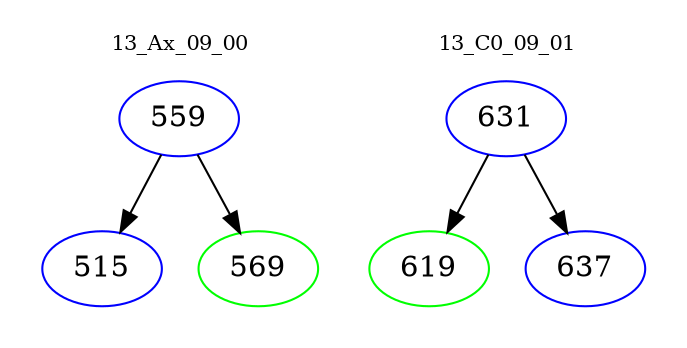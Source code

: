 digraph{
subgraph cluster_0 {
color = white
label = "13_Ax_09_00";
fontsize=10;
T0_559 [label="559", color="blue"]
T0_559 -> T0_515 [color="black"]
T0_515 [label="515", color="blue"]
T0_559 -> T0_569 [color="black"]
T0_569 [label="569", color="green"]
}
subgraph cluster_1 {
color = white
label = "13_C0_09_01";
fontsize=10;
T1_631 [label="631", color="blue"]
T1_631 -> T1_619 [color="black"]
T1_619 [label="619", color="green"]
T1_631 -> T1_637 [color="black"]
T1_637 [label="637", color="blue"]
}
}
